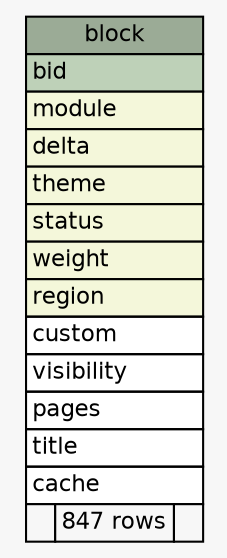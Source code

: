 // dot 2.30.1 on Mac OS X 10.8.3
// SchemaSpy rev 590
digraph "block" {
  graph [
    rankdir="RL"
    bgcolor="#f7f7f7"
    nodesep="0.18"
    ranksep="0.46"
    fontname="Helvetica"
    fontsize="11"
  ];
  node [
    fontname="Helvetica"
    fontsize="11"
    shape="plaintext"
  ];
  edge [
    arrowsize="0.8"
  ];
  "block" [
    label=<
    <TABLE BORDER="0" CELLBORDER="1" CELLSPACING="0" BGCOLOR="#ffffff">
      <TR><TD COLSPAN="3" BGCOLOR="#9bab96" ALIGN="CENTER">block</TD></TR>
      <TR><TD PORT="bid" COLSPAN="3" BGCOLOR="#bed1b8" ALIGN="LEFT">bid</TD></TR>
      <TR><TD PORT="module" COLSPAN="3" BGCOLOR="#f4f7da" ALIGN="LEFT">module</TD></TR>
      <TR><TD PORT="delta" COLSPAN="3" BGCOLOR="#f4f7da" ALIGN="LEFT">delta</TD></TR>
      <TR><TD PORT="theme" COLSPAN="3" BGCOLOR="#f4f7da" ALIGN="LEFT">theme</TD></TR>
      <TR><TD PORT="status" COLSPAN="3" BGCOLOR="#f4f7da" ALIGN="LEFT">status</TD></TR>
      <TR><TD PORT="weight" COLSPAN="3" BGCOLOR="#f4f7da" ALIGN="LEFT">weight</TD></TR>
      <TR><TD PORT="region" COLSPAN="3" BGCOLOR="#f4f7da" ALIGN="LEFT">region</TD></TR>
      <TR><TD PORT="custom" COLSPAN="3" ALIGN="LEFT">custom</TD></TR>
      <TR><TD PORT="visibility" COLSPAN="3" ALIGN="LEFT">visibility</TD></TR>
      <TR><TD PORT="pages" COLSPAN="3" ALIGN="LEFT">pages</TD></TR>
      <TR><TD PORT="title" COLSPAN="3" ALIGN="LEFT">title</TD></TR>
      <TR><TD PORT="cache" COLSPAN="3" ALIGN="LEFT">cache</TD></TR>
      <TR><TD ALIGN="LEFT" BGCOLOR="#f7f7f7">  </TD><TD ALIGN="RIGHT" BGCOLOR="#f7f7f7">847 rows</TD><TD ALIGN="RIGHT" BGCOLOR="#f7f7f7">  </TD></TR>
    </TABLE>>
    URL="tables/block.html"
    tooltip="block"
  ];
}
